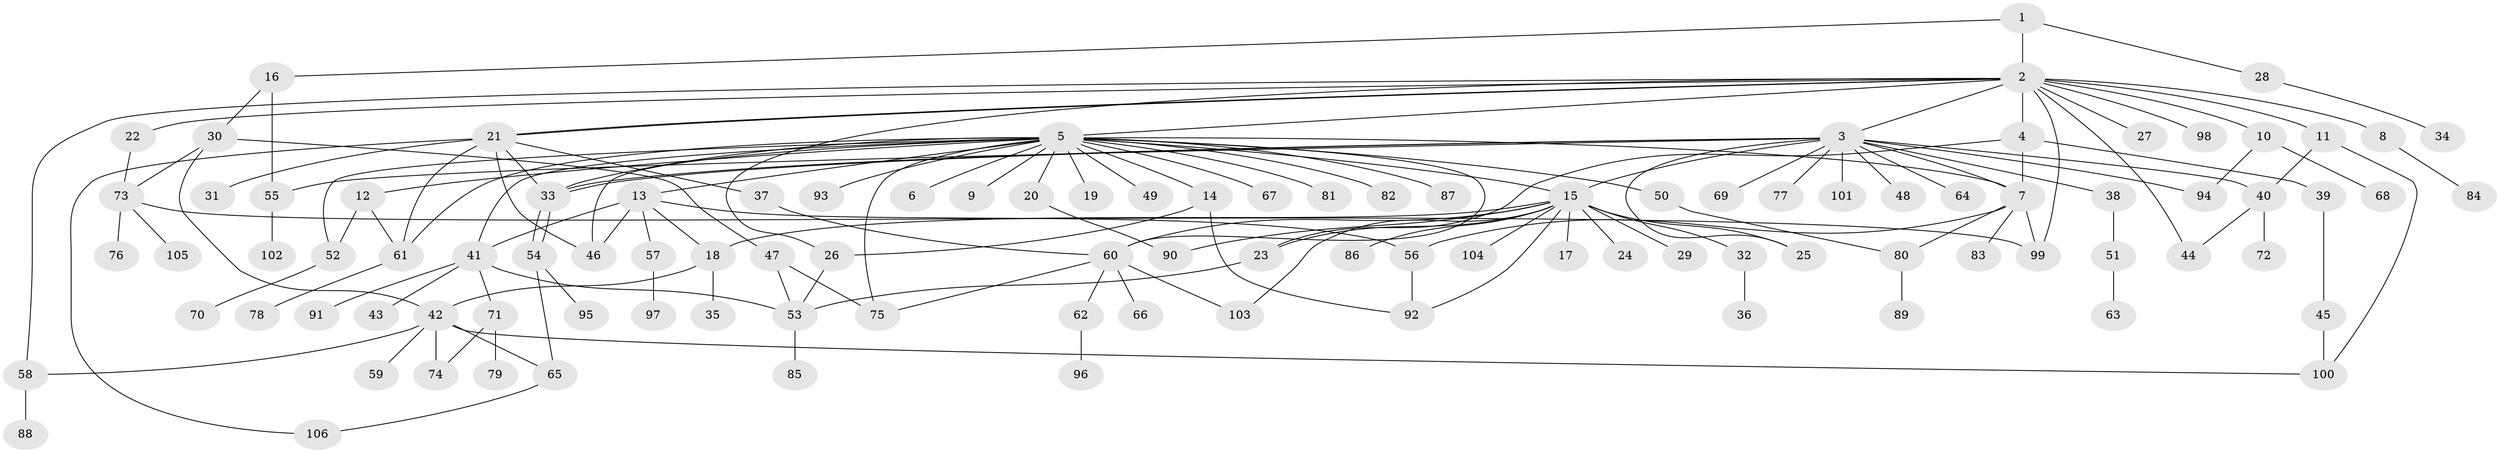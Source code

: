 // coarse degree distribution, {3: 0.11392405063291139, 20: 0.012658227848101266, 15: 0.012658227848101266, 5: 0.0379746835443038, 26: 0.012658227848101266, 1: 0.5316455696202531, 8: 0.02531645569620253, 2: 0.13924050632911392, 4: 0.05063291139240506, 14: 0.012658227848101266, 6: 0.0379746835443038, 7: 0.012658227848101266}
// Generated by graph-tools (version 1.1) at 2025/51/02/27/25 19:51:56]
// undirected, 106 vertices, 150 edges
graph export_dot {
graph [start="1"]
  node [color=gray90,style=filled];
  1;
  2;
  3;
  4;
  5;
  6;
  7;
  8;
  9;
  10;
  11;
  12;
  13;
  14;
  15;
  16;
  17;
  18;
  19;
  20;
  21;
  22;
  23;
  24;
  25;
  26;
  27;
  28;
  29;
  30;
  31;
  32;
  33;
  34;
  35;
  36;
  37;
  38;
  39;
  40;
  41;
  42;
  43;
  44;
  45;
  46;
  47;
  48;
  49;
  50;
  51;
  52;
  53;
  54;
  55;
  56;
  57;
  58;
  59;
  60;
  61;
  62;
  63;
  64;
  65;
  66;
  67;
  68;
  69;
  70;
  71;
  72;
  73;
  74;
  75;
  76;
  77;
  78;
  79;
  80;
  81;
  82;
  83;
  84;
  85;
  86;
  87;
  88;
  89;
  90;
  91;
  92;
  93;
  94;
  95;
  96;
  97;
  98;
  99;
  100;
  101;
  102;
  103;
  104;
  105;
  106;
  1 -- 2;
  1 -- 16;
  1 -- 28;
  2 -- 3;
  2 -- 4;
  2 -- 5;
  2 -- 8;
  2 -- 10;
  2 -- 11;
  2 -- 21;
  2 -- 21;
  2 -- 22;
  2 -- 26;
  2 -- 27;
  2 -- 44;
  2 -- 58;
  2 -- 98;
  2 -- 99;
  3 -- 7;
  3 -- 15;
  3 -- 25;
  3 -- 33;
  3 -- 33;
  3 -- 38;
  3 -- 40;
  3 -- 48;
  3 -- 55;
  3 -- 64;
  3 -- 69;
  3 -- 77;
  3 -- 94;
  3 -- 101;
  4 -- 7;
  4 -- 23;
  4 -- 39;
  5 -- 6;
  5 -- 7;
  5 -- 9;
  5 -- 12;
  5 -- 13;
  5 -- 14;
  5 -- 15;
  5 -- 19;
  5 -- 20;
  5 -- 33;
  5 -- 41;
  5 -- 46;
  5 -- 49;
  5 -- 50;
  5 -- 52;
  5 -- 60;
  5 -- 61;
  5 -- 67;
  5 -- 75;
  5 -- 81;
  5 -- 82;
  5 -- 87;
  5 -- 93;
  7 -- 56;
  7 -- 80;
  7 -- 83;
  7 -- 99;
  8 -- 84;
  10 -- 68;
  10 -- 94;
  11 -- 40;
  11 -- 100;
  12 -- 52;
  12 -- 61;
  13 -- 18;
  13 -- 41;
  13 -- 46;
  13 -- 56;
  13 -- 57;
  14 -- 26;
  14 -- 92;
  15 -- 17;
  15 -- 18;
  15 -- 23;
  15 -- 24;
  15 -- 25;
  15 -- 29;
  15 -- 32;
  15 -- 60;
  15 -- 86;
  15 -- 90;
  15 -- 92;
  15 -- 103;
  15 -- 104;
  16 -- 30;
  16 -- 55;
  18 -- 35;
  18 -- 42;
  20 -- 90;
  21 -- 31;
  21 -- 33;
  21 -- 37;
  21 -- 46;
  21 -- 61;
  21 -- 106;
  22 -- 73;
  23 -- 53;
  26 -- 53;
  28 -- 34;
  30 -- 42;
  30 -- 47;
  30 -- 73;
  32 -- 36;
  33 -- 54;
  33 -- 54;
  37 -- 60;
  38 -- 51;
  39 -- 45;
  40 -- 44;
  40 -- 72;
  41 -- 43;
  41 -- 53;
  41 -- 71;
  41 -- 91;
  42 -- 58;
  42 -- 59;
  42 -- 65;
  42 -- 74;
  42 -- 100;
  45 -- 100;
  47 -- 53;
  47 -- 75;
  50 -- 80;
  51 -- 63;
  52 -- 70;
  53 -- 85;
  54 -- 65;
  54 -- 95;
  55 -- 102;
  56 -- 92;
  57 -- 97;
  58 -- 88;
  60 -- 62;
  60 -- 66;
  60 -- 75;
  60 -- 103;
  61 -- 78;
  62 -- 96;
  65 -- 106;
  71 -- 74;
  71 -- 79;
  73 -- 76;
  73 -- 99;
  73 -- 105;
  80 -- 89;
}
